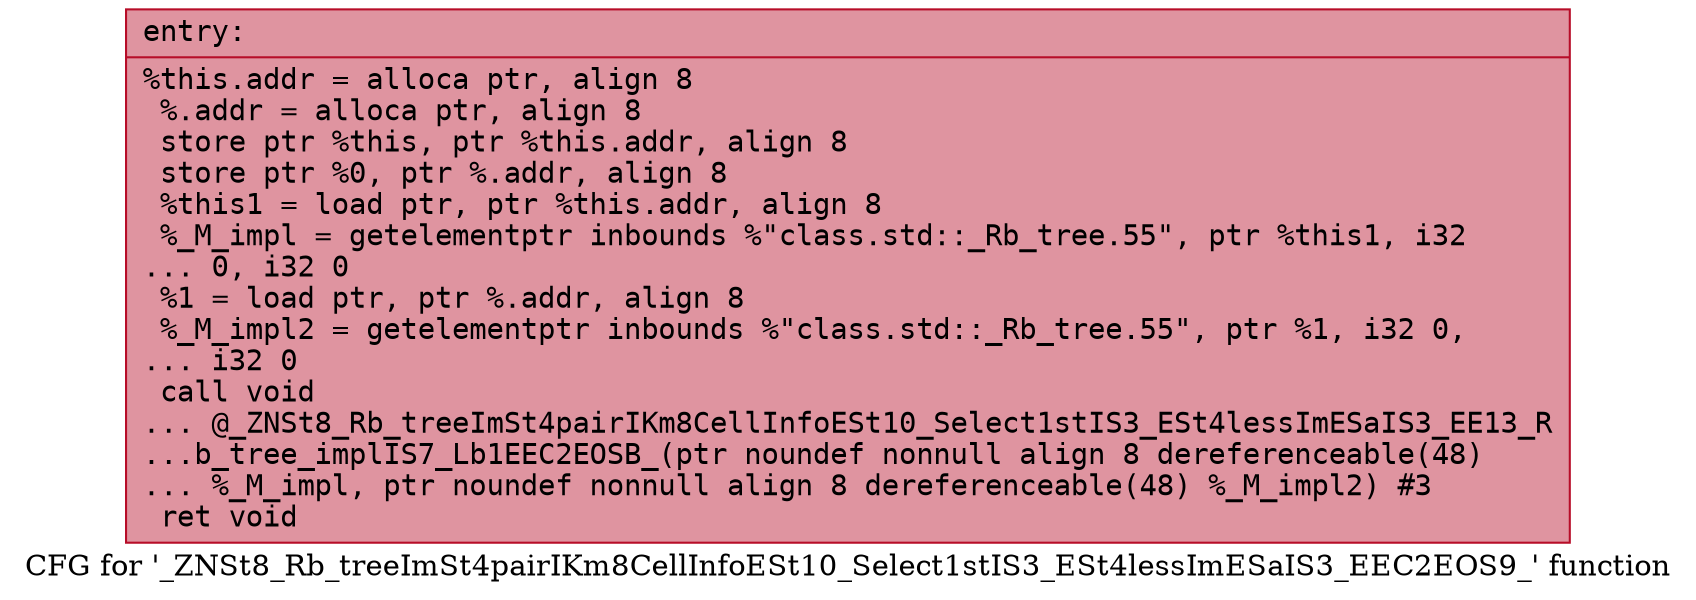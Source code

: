 digraph "CFG for '_ZNSt8_Rb_treeImSt4pairIKm8CellInfoESt10_Select1stIS3_ESt4lessImESaIS3_EEC2EOS9_' function" {
	label="CFG for '_ZNSt8_Rb_treeImSt4pairIKm8CellInfoESt10_Select1stIS3_ESt4lessImESaIS3_EEC2EOS9_' function";

	Node0x55dab482ba50 [shape=record,color="#b70d28ff", style=filled, fillcolor="#b70d2870" fontname="Courier",label="{entry:\l|  %this.addr = alloca ptr, align 8\l  %.addr = alloca ptr, align 8\l  store ptr %this, ptr %this.addr, align 8\l  store ptr %0, ptr %.addr, align 8\l  %this1 = load ptr, ptr %this.addr, align 8\l  %_M_impl = getelementptr inbounds %\"class.std::_Rb_tree.55\", ptr %this1, i32\l... 0, i32 0\l  %1 = load ptr, ptr %.addr, align 8\l  %_M_impl2 = getelementptr inbounds %\"class.std::_Rb_tree.55\", ptr %1, i32 0,\l... i32 0\l  call void\l... @_ZNSt8_Rb_treeImSt4pairIKm8CellInfoESt10_Select1stIS3_ESt4lessImESaIS3_EE13_R\l...b_tree_implIS7_Lb1EEC2EOSB_(ptr noundef nonnull align 8 dereferenceable(48)\l... %_M_impl, ptr noundef nonnull align 8 dereferenceable(48) %_M_impl2) #3\l  ret void\l}"];
}
